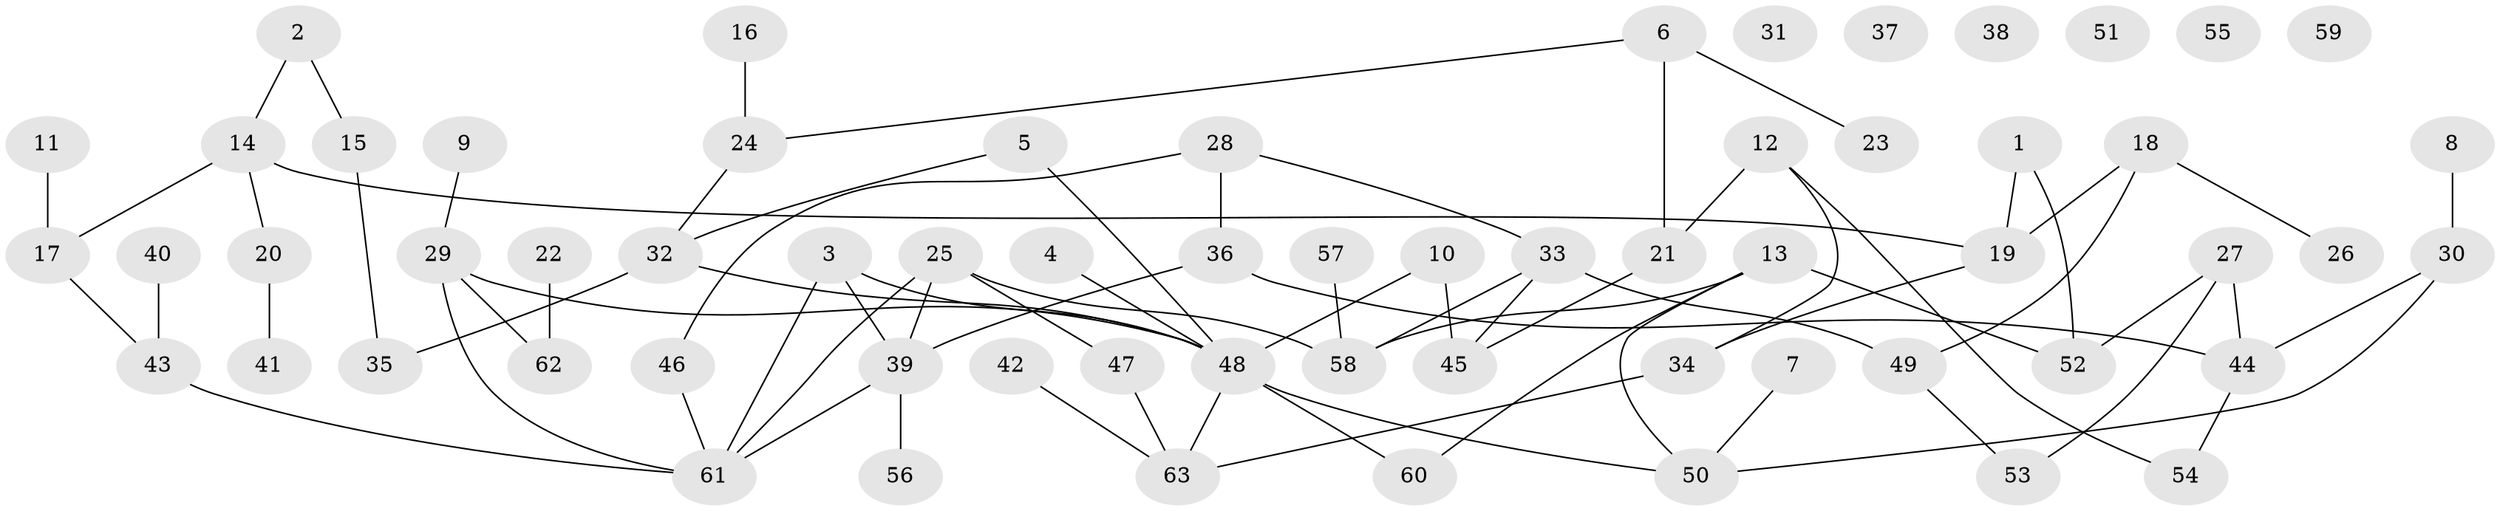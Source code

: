 // Generated by graph-tools (version 1.1) at 2025/12/03/09/25 04:12:53]
// undirected, 63 vertices, 76 edges
graph export_dot {
graph [start="1"]
  node [color=gray90,style=filled];
  1;
  2;
  3;
  4;
  5;
  6;
  7;
  8;
  9;
  10;
  11;
  12;
  13;
  14;
  15;
  16;
  17;
  18;
  19;
  20;
  21;
  22;
  23;
  24;
  25;
  26;
  27;
  28;
  29;
  30;
  31;
  32;
  33;
  34;
  35;
  36;
  37;
  38;
  39;
  40;
  41;
  42;
  43;
  44;
  45;
  46;
  47;
  48;
  49;
  50;
  51;
  52;
  53;
  54;
  55;
  56;
  57;
  58;
  59;
  60;
  61;
  62;
  63;
  1 -- 19;
  1 -- 52;
  2 -- 14;
  2 -- 15;
  3 -- 39;
  3 -- 48;
  3 -- 61;
  4 -- 48;
  5 -- 32;
  5 -- 48;
  6 -- 21;
  6 -- 23;
  6 -- 24;
  7 -- 50;
  8 -- 30;
  9 -- 29;
  10 -- 45;
  10 -- 48;
  11 -- 17;
  12 -- 21;
  12 -- 34;
  12 -- 54;
  13 -- 50;
  13 -- 52;
  13 -- 58;
  13 -- 60;
  14 -- 17;
  14 -- 19;
  14 -- 20;
  15 -- 35;
  16 -- 24;
  17 -- 43;
  18 -- 19;
  18 -- 26;
  18 -- 49;
  19 -- 34;
  20 -- 41;
  21 -- 45;
  22 -- 62;
  24 -- 32;
  25 -- 39;
  25 -- 47;
  25 -- 58;
  25 -- 61;
  27 -- 44;
  27 -- 52;
  27 -- 53;
  28 -- 33;
  28 -- 36;
  28 -- 46;
  29 -- 48;
  29 -- 61;
  29 -- 62;
  30 -- 44;
  30 -- 50;
  32 -- 35;
  32 -- 48;
  33 -- 45;
  33 -- 49;
  33 -- 58;
  34 -- 63;
  36 -- 39;
  36 -- 44;
  39 -- 56;
  39 -- 61;
  40 -- 43;
  42 -- 63;
  43 -- 61;
  44 -- 54;
  46 -- 61;
  47 -- 63;
  48 -- 50;
  48 -- 60;
  48 -- 63;
  49 -- 53;
  57 -- 58;
}
